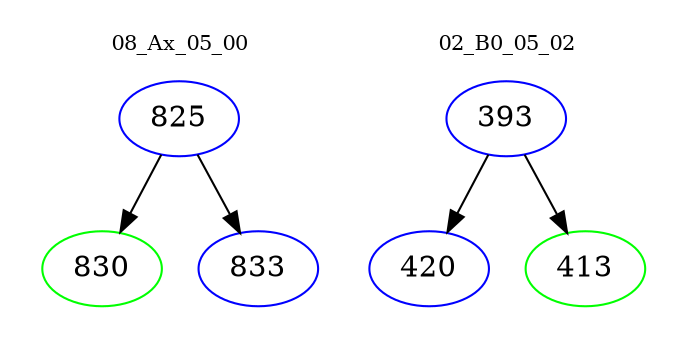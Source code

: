 digraph{
subgraph cluster_0 {
color = white
label = "08_Ax_05_00";
fontsize=10;
T0_825 [label="825", color="blue"]
T0_825 -> T0_830 [color="black"]
T0_830 [label="830", color="green"]
T0_825 -> T0_833 [color="black"]
T0_833 [label="833", color="blue"]
}
subgraph cluster_1 {
color = white
label = "02_B0_05_02";
fontsize=10;
T1_393 [label="393", color="blue"]
T1_393 -> T1_420 [color="black"]
T1_420 [label="420", color="blue"]
T1_393 -> T1_413 [color="black"]
T1_413 [label="413", color="green"]
}
}

